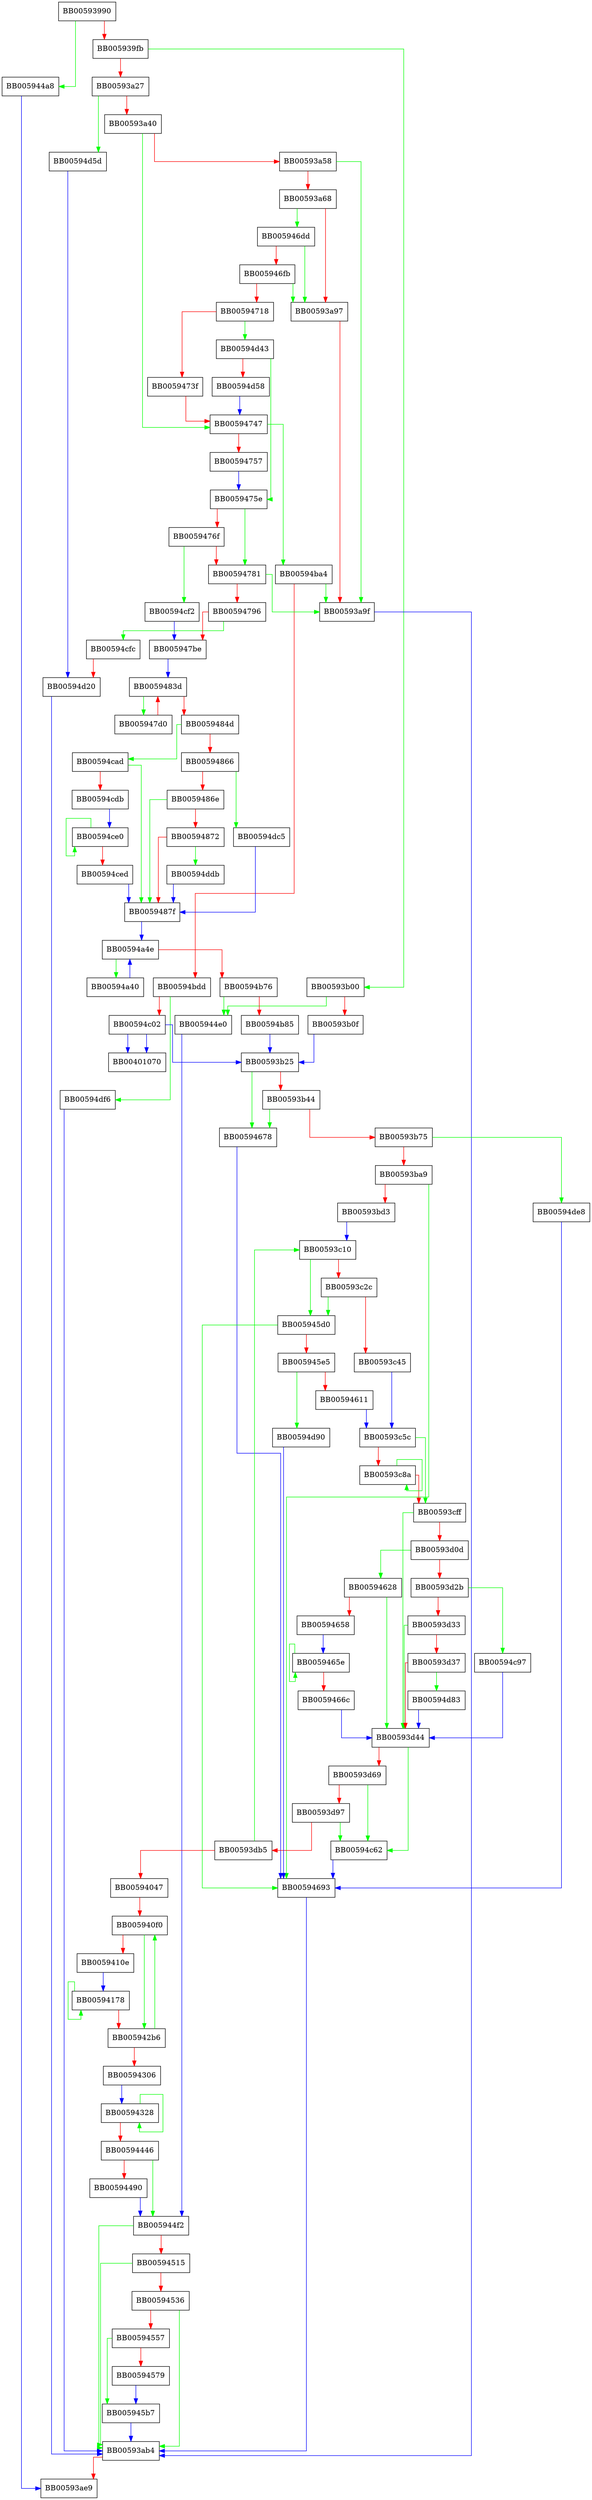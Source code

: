 digraph ecp_nistz256_points_mul {
  node [shape="box"];
  graph [splines=ortho];
  BB00593990 -> BB005944a8 [color="green"];
  BB00593990 -> BB005939fb [color="red"];
  BB005939fb -> BB00593b00 [color="green"];
  BB005939fb -> BB00593a27 [color="red"];
  BB00593a27 -> BB00594d5d [color="green"];
  BB00593a27 -> BB00593a40 [color="red"];
  BB00593a40 -> BB00594747 [color="green"];
  BB00593a40 -> BB00593a58 [color="red"];
  BB00593a58 -> BB00593a9f [color="green"];
  BB00593a58 -> BB00593a68 [color="red"];
  BB00593a68 -> BB005946dd [color="green"];
  BB00593a68 -> BB00593a97 [color="red"];
  BB00593a97 -> BB00593a9f [color="red"];
  BB00593a9f -> BB00593ab4 [color="blue"];
  BB00593ab4 -> BB00593ae9 [color="red"];
  BB00593b00 -> BB005944e0 [color="green"];
  BB00593b00 -> BB00593b0f [color="red"];
  BB00593b0f -> BB00593b25 [color="blue"];
  BB00593b25 -> BB00594678 [color="green"];
  BB00593b25 -> BB00593b44 [color="red"];
  BB00593b44 -> BB00594678 [color="green"];
  BB00593b44 -> BB00593b75 [color="red"];
  BB00593b75 -> BB00594de8 [color="green"];
  BB00593b75 -> BB00593ba9 [color="red"];
  BB00593ba9 -> BB00594693 [color="green"];
  BB00593ba9 -> BB00593bd3 [color="red"];
  BB00593bd3 -> BB00593c10 [color="blue"];
  BB00593c10 -> BB005945d0 [color="green"];
  BB00593c10 -> BB00593c2c [color="red"];
  BB00593c2c -> BB005945d0 [color="green"];
  BB00593c2c -> BB00593c45 [color="red"];
  BB00593c45 -> BB00593c5c [color="blue"];
  BB00593c5c -> BB00593cff [color="green"];
  BB00593c5c -> BB00593c8a [color="red"];
  BB00593c8a -> BB00593c8a [color="green"];
  BB00593c8a -> BB00593cff [color="red"];
  BB00593cff -> BB00593d44 [color="green"];
  BB00593cff -> BB00593d0d [color="red"];
  BB00593d0d -> BB00594628 [color="green"];
  BB00593d0d -> BB00593d2b [color="red"];
  BB00593d2b -> BB00594c97 [color="green"];
  BB00593d2b -> BB00593d33 [color="red"];
  BB00593d33 -> BB00593d44 [color="green"];
  BB00593d33 -> BB00593d37 [color="red"];
  BB00593d37 -> BB00594d83 [color="green"];
  BB00593d37 -> BB00593d44 [color="red"];
  BB00593d44 -> BB00594c62 [color="green"];
  BB00593d44 -> BB00593d69 [color="red"];
  BB00593d69 -> BB00594c62 [color="green"];
  BB00593d69 -> BB00593d97 [color="red"];
  BB00593d97 -> BB00594c62 [color="green"];
  BB00593d97 -> BB00593db5 [color="red"];
  BB00593db5 -> BB00593c10 [color="green"];
  BB00593db5 -> BB00594047 [color="red"];
  BB00594047 -> BB005940f0 [color="red"];
  BB005940f0 -> BB005942b6 [color="green"];
  BB005940f0 -> BB0059410e [color="red"];
  BB0059410e -> BB00594178 [color="blue"];
  BB00594178 -> BB00594178 [color="green"];
  BB00594178 -> BB005942b6 [color="red"];
  BB005942b6 -> BB005940f0 [color="green"];
  BB005942b6 -> BB00594306 [color="red"];
  BB00594306 -> BB00594328 [color="blue"];
  BB00594328 -> BB00594328 [color="green"];
  BB00594328 -> BB00594446 [color="red"];
  BB00594446 -> BB005944f2 [color="green"];
  BB00594446 -> BB00594490 [color="red"];
  BB00594490 -> BB005944f2 [color="blue"];
  BB005944a8 -> BB00593ae9 [color="blue"];
  BB005944e0 -> BB005944f2 [color="blue"];
  BB005944f2 -> BB00593ab4 [color="green"];
  BB005944f2 -> BB00594515 [color="red"];
  BB00594515 -> BB00593ab4 [color="green"];
  BB00594515 -> BB00594536 [color="red"];
  BB00594536 -> BB00593ab4 [color="green"];
  BB00594536 -> BB00594557 [color="red"];
  BB00594557 -> BB005945b7 [color="green"];
  BB00594557 -> BB00594579 [color="red"];
  BB00594579 -> BB005945b7 [color="blue"];
  BB005945b7 -> BB00593ab4 [color="blue"];
  BB005945d0 -> BB00594693 [color="green"];
  BB005945d0 -> BB005945e5 [color="red"];
  BB005945e5 -> BB00594d90 [color="green"];
  BB005945e5 -> BB00594611 [color="red"];
  BB00594611 -> BB00593c5c [color="blue"];
  BB00594628 -> BB00593d44 [color="green"];
  BB00594628 -> BB00594658 [color="red"];
  BB00594658 -> BB0059465e [color="blue"];
  BB0059465e -> BB0059465e [color="green"];
  BB0059465e -> BB0059466c [color="red"];
  BB0059466c -> BB00593d44 [color="blue"];
  BB00594678 -> BB00594693 [color="blue"];
  BB00594693 -> BB00593ab4 [color="blue"];
  BB005946dd -> BB00593a97 [color="green"];
  BB005946dd -> BB005946fb [color="red"];
  BB005946fb -> BB00593a97 [color="green"];
  BB005946fb -> BB00594718 [color="red"];
  BB00594718 -> BB00594d43 [color="green"];
  BB00594718 -> BB0059473f [color="red"];
  BB0059473f -> BB00594747 [color="red"];
  BB00594747 -> BB00594ba4 [color="green"];
  BB00594747 -> BB00594757 [color="red"];
  BB00594757 -> BB0059475e [color="blue"];
  BB0059475e -> BB00594781 [color="green"];
  BB0059475e -> BB0059476f [color="red"];
  BB0059476f -> BB00594cf2 [color="green"];
  BB0059476f -> BB00594781 [color="red"];
  BB00594781 -> BB00593a9f [color="green"];
  BB00594781 -> BB00594796 [color="red"];
  BB00594796 -> BB00594cfc [color="green"];
  BB00594796 -> BB005947be [color="red"];
  BB005947be -> BB0059483d [color="blue"];
  BB005947d0 -> BB0059483d [color="red"];
  BB0059483d -> BB005947d0 [color="green"];
  BB0059483d -> BB0059484d [color="red"];
  BB0059484d -> BB00594cad [color="green"];
  BB0059484d -> BB00594866 [color="red"];
  BB00594866 -> BB00594dc5 [color="green"];
  BB00594866 -> BB0059486e [color="red"];
  BB0059486e -> BB0059487f [color="green"];
  BB0059486e -> BB00594872 [color="red"];
  BB00594872 -> BB00594ddb [color="green"];
  BB00594872 -> BB0059487f [color="red"];
  BB0059487f -> BB00594a4e [color="blue"];
  BB00594a40 -> BB00594a4e [color="blue"];
  BB00594a4e -> BB00594a40 [color="green"];
  BB00594a4e -> BB00594b76 [color="red"];
  BB00594b76 -> BB005944e0 [color="green"];
  BB00594b76 -> BB00594b85 [color="red"];
  BB00594b85 -> BB00593b25 [color="blue"];
  BB00594ba4 -> BB00593a9f [color="green"];
  BB00594ba4 -> BB00594bdd [color="red"];
  BB00594bdd -> BB00594df6 [color="green"];
  BB00594bdd -> BB00594c02 [color="red"];
  BB00594c02 -> BB00401070 [color="blue"];
  BB00594c02 -> BB00401070 [color="blue"];
  BB00594c02 -> BB00593b25 [color="blue"];
  BB00594c62 -> BB00594693 [color="blue"];
  BB00594c97 -> BB00593d44 [color="blue"];
  BB00594cad -> BB0059487f [color="green"];
  BB00594cad -> BB00594cdb [color="red"];
  BB00594cdb -> BB00594ce0 [color="blue"];
  BB00594ce0 -> BB00594ce0 [color="green"];
  BB00594ce0 -> BB00594ced [color="red"];
  BB00594ced -> BB0059487f [color="blue"];
  BB00594cf2 -> BB005947be [color="blue"];
  BB00594cfc -> BB00594d20 [color="red"];
  BB00594d20 -> BB00593ab4 [color="blue"];
  BB00594d43 -> BB0059475e [color="green"];
  BB00594d43 -> BB00594d58 [color="red"];
  BB00594d58 -> BB00594747 [color="blue"];
  BB00594d5d -> BB00594d20 [color="blue"];
  BB00594d83 -> BB00593d44 [color="blue"];
  BB00594d90 -> BB00594693 [color="blue"];
  BB00594dc5 -> BB0059487f [color="blue"];
  BB00594ddb -> BB0059487f [color="blue"];
  BB00594de8 -> BB00594693 [color="blue"];
  BB00594df6 -> BB00593ab4 [color="blue"];
}